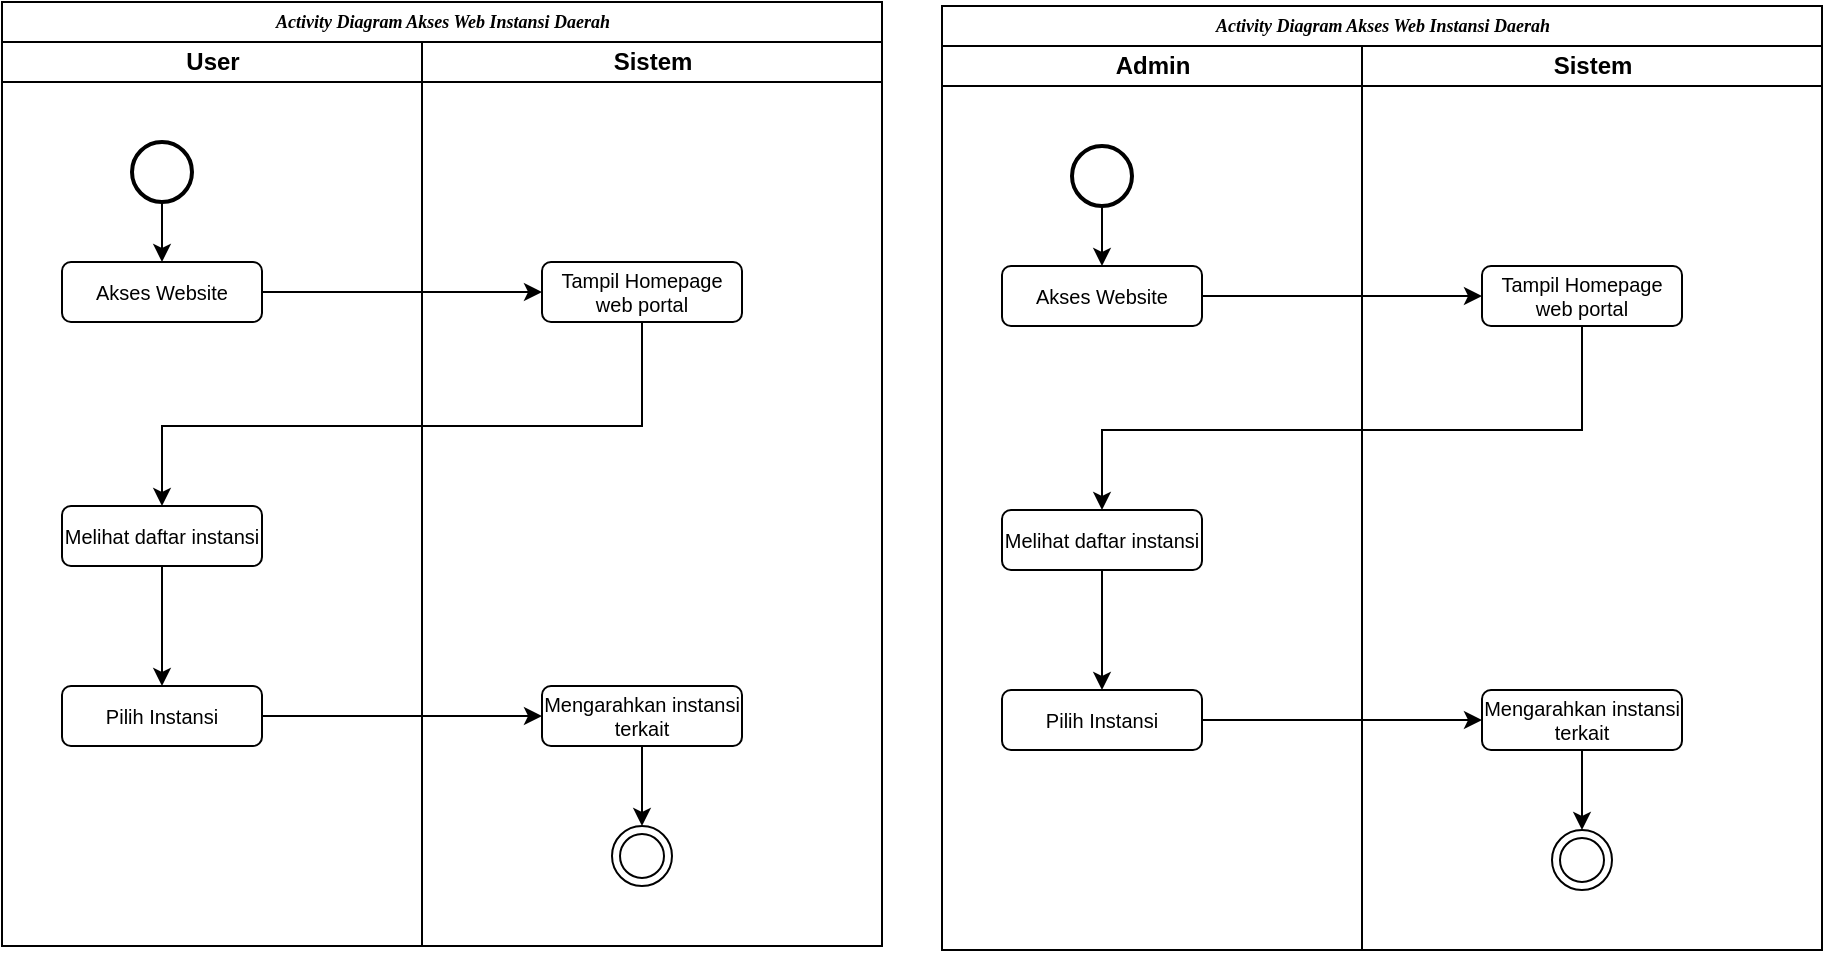 <mxfile version="24.8.4">
  <diagram name="Halaman-1" id="C_ru_UcLXdzuNMOAcsat">
    <mxGraphModel dx="1956" dy="1000" grid="1" gridSize="10" guides="1" tooltips="1" connect="1" arrows="1" fold="1" page="1" pageScale="1" pageWidth="827" pageHeight="1169" math="0" shadow="0">
      <root>
        <mxCell id="0" />
        <mxCell id="1" parent="0" />
        <mxCell id="_p1aaBmgK1zu_7o9eD-e-1" value="&lt;font style=&quot;font-size: 9px;&quot;&gt;&lt;b style=&quot;mso-bidi-font-weight:normal&quot;&gt;&lt;i style=&quot;mso-bidi-font-style:normal&quot;&gt;&lt;span style=&quot;font-family: &amp;quot;Times New Roman&amp;quot;, serif;&quot;&gt;Activity Diagram Akses Web Instansi Daerah&lt;/span&gt;&lt;/i&gt;&lt;i&gt;&lt;br&gt;&lt;/i&gt;&lt;/b&gt;&lt;/font&gt;" style="swimlane;html=1;childLayout=stackLayout;startSize=20;rounded=0;shadow=0;labelBackgroundColor=none;strokeWidth=1;fontFamily=Verdana;fontSize=8;align=center;" vertex="1" parent="1">
          <mxGeometry x="50" y="78" width="440" height="472" as="geometry" />
        </mxCell>
        <mxCell id="_p1aaBmgK1zu_7o9eD-e-2" value="User" style="swimlane;html=1;startSize=20;" vertex="1" parent="_p1aaBmgK1zu_7o9eD-e-1">
          <mxGeometry y="20" width="210" height="452" as="geometry" />
        </mxCell>
        <mxCell id="_p1aaBmgK1zu_7o9eD-e-3" style="edgeStyle=orthogonalEdgeStyle;rounded=0;orthogonalLoop=1;jettySize=auto;html=1;entryX=0.5;entryY=0;entryDx=0;entryDy=0;" edge="1" parent="_p1aaBmgK1zu_7o9eD-e-2" source="_p1aaBmgK1zu_7o9eD-e-4" target="_p1aaBmgK1zu_7o9eD-e-5">
          <mxGeometry relative="1" as="geometry" />
        </mxCell>
        <mxCell id="_p1aaBmgK1zu_7o9eD-e-4" value="" style="strokeWidth=2;html=1;shape=mxgraph.flowchart.start_2;whiteSpace=wrap;" vertex="1" parent="_p1aaBmgK1zu_7o9eD-e-2">
          <mxGeometry x="65" y="50" width="30" height="30" as="geometry" />
        </mxCell>
        <mxCell id="_p1aaBmgK1zu_7o9eD-e-5" value="Akses Website" style="rounded=1;whiteSpace=wrap;html=1;fontSize=10;" vertex="1" parent="_p1aaBmgK1zu_7o9eD-e-2">
          <mxGeometry x="30" y="110" width="100" height="30" as="geometry" />
        </mxCell>
        <mxCell id="_p1aaBmgK1zu_7o9eD-e-21" style="edgeStyle=orthogonalEdgeStyle;rounded=0;orthogonalLoop=1;jettySize=auto;html=1;" edge="1" parent="_p1aaBmgK1zu_7o9eD-e-2" source="_p1aaBmgK1zu_7o9eD-e-6" target="_p1aaBmgK1zu_7o9eD-e-9">
          <mxGeometry relative="1" as="geometry" />
        </mxCell>
        <mxCell id="_p1aaBmgK1zu_7o9eD-e-6" value="Melihat daftar instansi" style="rounded=1;whiteSpace=wrap;html=1;fontSize=10;" vertex="1" parent="_p1aaBmgK1zu_7o9eD-e-2">
          <mxGeometry x="30" y="232" width="100" height="30" as="geometry" />
        </mxCell>
        <mxCell id="_p1aaBmgK1zu_7o9eD-e-7" value="&lt;div&gt;Tampil Homepage&lt;/div&gt;&lt;div&gt;web portal&lt;br&gt;&lt;/div&gt;" style="rounded=1;whiteSpace=wrap;html=1;fontSize=10;" vertex="1" parent="_p1aaBmgK1zu_7o9eD-e-2">
          <mxGeometry x="270" y="110" width="100" height="30" as="geometry" />
        </mxCell>
        <mxCell id="_p1aaBmgK1zu_7o9eD-e-40" style="edgeStyle=orthogonalEdgeStyle;rounded=0;orthogonalLoop=1;jettySize=auto;html=1;" edge="1" parent="_p1aaBmgK1zu_7o9eD-e-2" source="_p1aaBmgK1zu_7o9eD-e-9" target="_p1aaBmgK1zu_7o9eD-e-11">
          <mxGeometry relative="1" as="geometry" />
        </mxCell>
        <mxCell id="_p1aaBmgK1zu_7o9eD-e-9" value="Pilih Instansi" style="rounded=1;whiteSpace=wrap;html=1;fontSize=10;" vertex="1" parent="_p1aaBmgK1zu_7o9eD-e-2">
          <mxGeometry x="30" y="322" width="100" height="30" as="geometry" />
        </mxCell>
        <mxCell id="_p1aaBmgK1zu_7o9eD-e-10" style="edgeStyle=orthogonalEdgeStyle;rounded=0;orthogonalLoop=1;jettySize=auto;html=1;entryX=0.5;entryY=0;entryDx=0;entryDy=0;" edge="1" parent="_p1aaBmgK1zu_7o9eD-e-2" source="_p1aaBmgK1zu_7o9eD-e-11" target="_p1aaBmgK1zu_7o9eD-e-12">
          <mxGeometry relative="1" as="geometry" />
        </mxCell>
        <mxCell id="_p1aaBmgK1zu_7o9eD-e-11" value="Mengarahkan instansi terkait" style="rounded=1;whiteSpace=wrap;html=1;fontSize=10;" vertex="1" parent="_p1aaBmgK1zu_7o9eD-e-2">
          <mxGeometry x="270" y="322" width="100" height="30" as="geometry" />
        </mxCell>
        <mxCell id="_p1aaBmgK1zu_7o9eD-e-12" value="" style="ellipse;shape=doubleEllipse;html=1;dashed=0;whiteSpace=wrap;aspect=fixed;" vertex="1" parent="_p1aaBmgK1zu_7o9eD-e-2">
          <mxGeometry x="305" y="392" width="30" height="30" as="geometry" />
        </mxCell>
        <mxCell id="_p1aaBmgK1zu_7o9eD-e-13" style="edgeStyle=orthogonalEdgeStyle;rounded=0;orthogonalLoop=1;jettySize=auto;html=1;entryX=0;entryY=0.5;entryDx=0;entryDy=0;" edge="1" parent="_p1aaBmgK1zu_7o9eD-e-2" source="_p1aaBmgK1zu_7o9eD-e-5" target="_p1aaBmgK1zu_7o9eD-e-7">
          <mxGeometry relative="1" as="geometry" />
        </mxCell>
        <mxCell id="_p1aaBmgK1zu_7o9eD-e-14" style="edgeStyle=orthogonalEdgeStyle;rounded=0;orthogonalLoop=1;jettySize=auto;html=1;" edge="1" parent="_p1aaBmgK1zu_7o9eD-e-2" source="_p1aaBmgK1zu_7o9eD-e-7" target="_p1aaBmgK1zu_7o9eD-e-6">
          <mxGeometry relative="1" as="geometry">
            <Array as="points">
              <mxPoint x="320" y="192" />
              <mxPoint x="80" y="192" />
            </Array>
          </mxGeometry>
        </mxCell>
        <mxCell id="_p1aaBmgK1zu_7o9eD-e-18" value="Sistem" style="swimlane;html=1;startSize=20;" vertex="1" parent="_p1aaBmgK1zu_7o9eD-e-1">
          <mxGeometry x="210" y="20" width="230" height="452" as="geometry" />
        </mxCell>
        <mxCell id="_p1aaBmgK1zu_7o9eD-e-41" value="&lt;font style=&quot;font-size: 9px;&quot;&gt;&lt;b style=&quot;mso-bidi-font-weight:normal&quot;&gt;&lt;i style=&quot;mso-bidi-font-style:normal&quot;&gt;&lt;span style=&quot;font-family: &amp;quot;Times New Roman&amp;quot;, serif;&quot;&gt;Activity Diagram Akses Web Instansi Daerah&lt;/span&gt;&lt;/i&gt;&lt;i&gt;&lt;br&gt;&lt;/i&gt;&lt;/b&gt;&lt;/font&gt;" style="swimlane;html=1;childLayout=stackLayout;startSize=20;rounded=0;shadow=0;labelBackgroundColor=none;strokeWidth=1;fontFamily=Verdana;fontSize=8;align=center;" vertex="1" parent="1">
          <mxGeometry x="520" y="80" width="440" height="472" as="geometry" />
        </mxCell>
        <mxCell id="_p1aaBmgK1zu_7o9eD-e-42" value="Admin" style="swimlane;html=1;startSize=20;" vertex="1" parent="_p1aaBmgK1zu_7o9eD-e-41">
          <mxGeometry y="20" width="210" height="452" as="geometry" />
        </mxCell>
        <mxCell id="_p1aaBmgK1zu_7o9eD-e-43" style="edgeStyle=orthogonalEdgeStyle;rounded=0;orthogonalLoop=1;jettySize=auto;html=1;entryX=0.5;entryY=0;entryDx=0;entryDy=0;" edge="1" parent="_p1aaBmgK1zu_7o9eD-e-42" source="_p1aaBmgK1zu_7o9eD-e-44" target="_p1aaBmgK1zu_7o9eD-e-45">
          <mxGeometry relative="1" as="geometry" />
        </mxCell>
        <mxCell id="_p1aaBmgK1zu_7o9eD-e-44" value="" style="strokeWidth=2;html=1;shape=mxgraph.flowchart.start_2;whiteSpace=wrap;" vertex="1" parent="_p1aaBmgK1zu_7o9eD-e-42">
          <mxGeometry x="65" y="50" width="30" height="30" as="geometry" />
        </mxCell>
        <mxCell id="_p1aaBmgK1zu_7o9eD-e-45" value="Akses Website" style="rounded=1;whiteSpace=wrap;html=1;fontSize=10;" vertex="1" parent="_p1aaBmgK1zu_7o9eD-e-42">
          <mxGeometry x="30" y="110" width="100" height="30" as="geometry" />
        </mxCell>
        <mxCell id="_p1aaBmgK1zu_7o9eD-e-46" style="edgeStyle=orthogonalEdgeStyle;rounded=0;orthogonalLoop=1;jettySize=auto;html=1;" edge="1" parent="_p1aaBmgK1zu_7o9eD-e-42" source="_p1aaBmgK1zu_7o9eD-e-47" target="_p1aaBmgK1zu_7o9eD-e-50">
          <mxGeometry relative="1" as="geometry" />
        </mxCell>
        <mxCell id="_p1aaBmgK1zu_7o9eD-e-47" value="Melihat daftar instansi" style="rounded=1;whiteSpace=wrap;html=1;fontSize=10;" vertex="1" parent="_p1aaBmgK1zu_7o9eD-e-42">
          <mxGeometry x="30" y="232" width="100" height="30" as="geometry" />
        </mxCell>
        <mxCell id="_p1aaBmgK1zu_7o9eD-e-48" value="&lt;div&gt;Tampil Homepage&lt;/div&gt;&lt;div&gt;web portal&lt;br&gt;&lt;/div&gt;" style="rounded=1;whiteSpace=wrap;html=1;fontSize=10;" vertex="1" parent="_p1aaBmgK1zu_7o9eD-e-42">
          <mxGeometry x="270" y="110" width="100" height="30" as="geometry" />
        </mxCell>
        <mxCell id="_p1aaBmgK1zu_7o9eD-e-49" style="edgeStyle=orthogonalEdgeStyle;rounded=0;orthogonalLoop=1;jettySize=auto;html=1;" edge="1" parent="_p1aaBmgK1zu_7o9eD-e-42" source="_p1aaBmgK1zu_7o9eD-e-50" target="_p1aaBmgK1zu_7o9eD-e-52">
          <mxGeometry relative="1" as="geometry" />
        </mxCell>
        <mxCell id="_p1aaBmgK1zu_7o9eD-e-50" value="Pilih Instansi" style="rounded=1;whiteSpace=wrap;html=1;fontSize=10;" vertex="1" parent="_p1aaBmgK1zu_7o9eD-e-42">
          <mxGeometry x="30" y="322" width="100" height="30" as="geometry" />
        </mxCell>
        <mxCell id="_p1aaBmgK1zu_7o9eD-e-51" style="edgeStyle=orthogonalEdgeStyle;rounded=0;orthogonalLoop=1;jettySize=auto;html=1;entryX=0.5;entryY=0;entryDx=0;entryDy=0;" edge="1" parent="_p1aaBmgK1zu_7o9eD-e-42" source="_p1aaBmgK1zu_7o9eD-e-52" target="_p1aaBmgK1zu_7o9eD-e-53">
          <mxGeometry relative="1" as="geometry" />
        </mxCell>
        <mxCell id="_p1aaBmgK1zu_7o9eD-e-52" value="Mengarahkan instansi terkait" style="rounded=1;whiteSpace=wrap;html=1;fontSize=10;" vertex="1" parent="_p1aaBmgK1zu_7o9eD-e-42">
          <mxGeometry x="270" y="322" width="100" height="30" as="geometry" />
        </mxCell>
        <mxCell id="_p1aaBmgK1zu_7o9eD-e-53" value="" style="ellipse;shape=doubleEllipse;html=1;dashed=0;whiteSpace=wrap;aspect=fixed;" vertex="1" parent="_p1aaBmgK1zu_7o9eD-e-42">
          <mxGeometry x="305" y="392" width="30" height="30" as="geometry" />
        </mxCell>
        <mxCell id="_p1aaBmgK1zu_7o9eD-e-54" style="edgeStyle=orthogonalEdgeStyle;rounded=0;orthogonalLoop=1;jettySize=auto;html=1;entryX=0;entryY=0.5;entryDx=0;entryDy=0;" edge="1" parent="_p1aaBmgK1zu_7o9eD-e-42" source="_p1aaBmgK1zu_7o9eD-e-45" target="_p1aaBmgK1zu_7o9eD-e-48">
          <mxGeometry relative="1" as="geometry" />
        </mxCell>
        <mxCell id="_p1aaBmgK1zu_7o9eD-e-55" style="edgeStyle=orthogonalEdgeStyle;rounded=0;orthogonalLoop=1;jettySize=auto;html=1;" edge="1" parent="_p1aaBmgK1zu_7o9eD-e-42" source="_p1aaBmgK1zu_7o9eD-e-48" target="_p1aaBmgK1zu_7o9eD-e-47">
          <mxGeometry relative="1" as="geometry">
            <Array as="points">
              <mxPoint x="320" y="192" />
              <mxPoint x="80" y="192" />
            </Array>
          </mxGeometry>
        </mxCell>
        <mxCell id="_p1aaBmgK1zu_7o9eD-e-56" value="Sistem" style="swimlane;html=1;startSize=20;" vertex="1" parent="_p1aaBmgK1zu_7o9eD-e-41">
          <mxGeometry x="210" y="20" width="230" height="452" as="geometry" />
        </mxCell>
      </root>
    </mxGraphModel>
  </diagram>
</mxfile>
